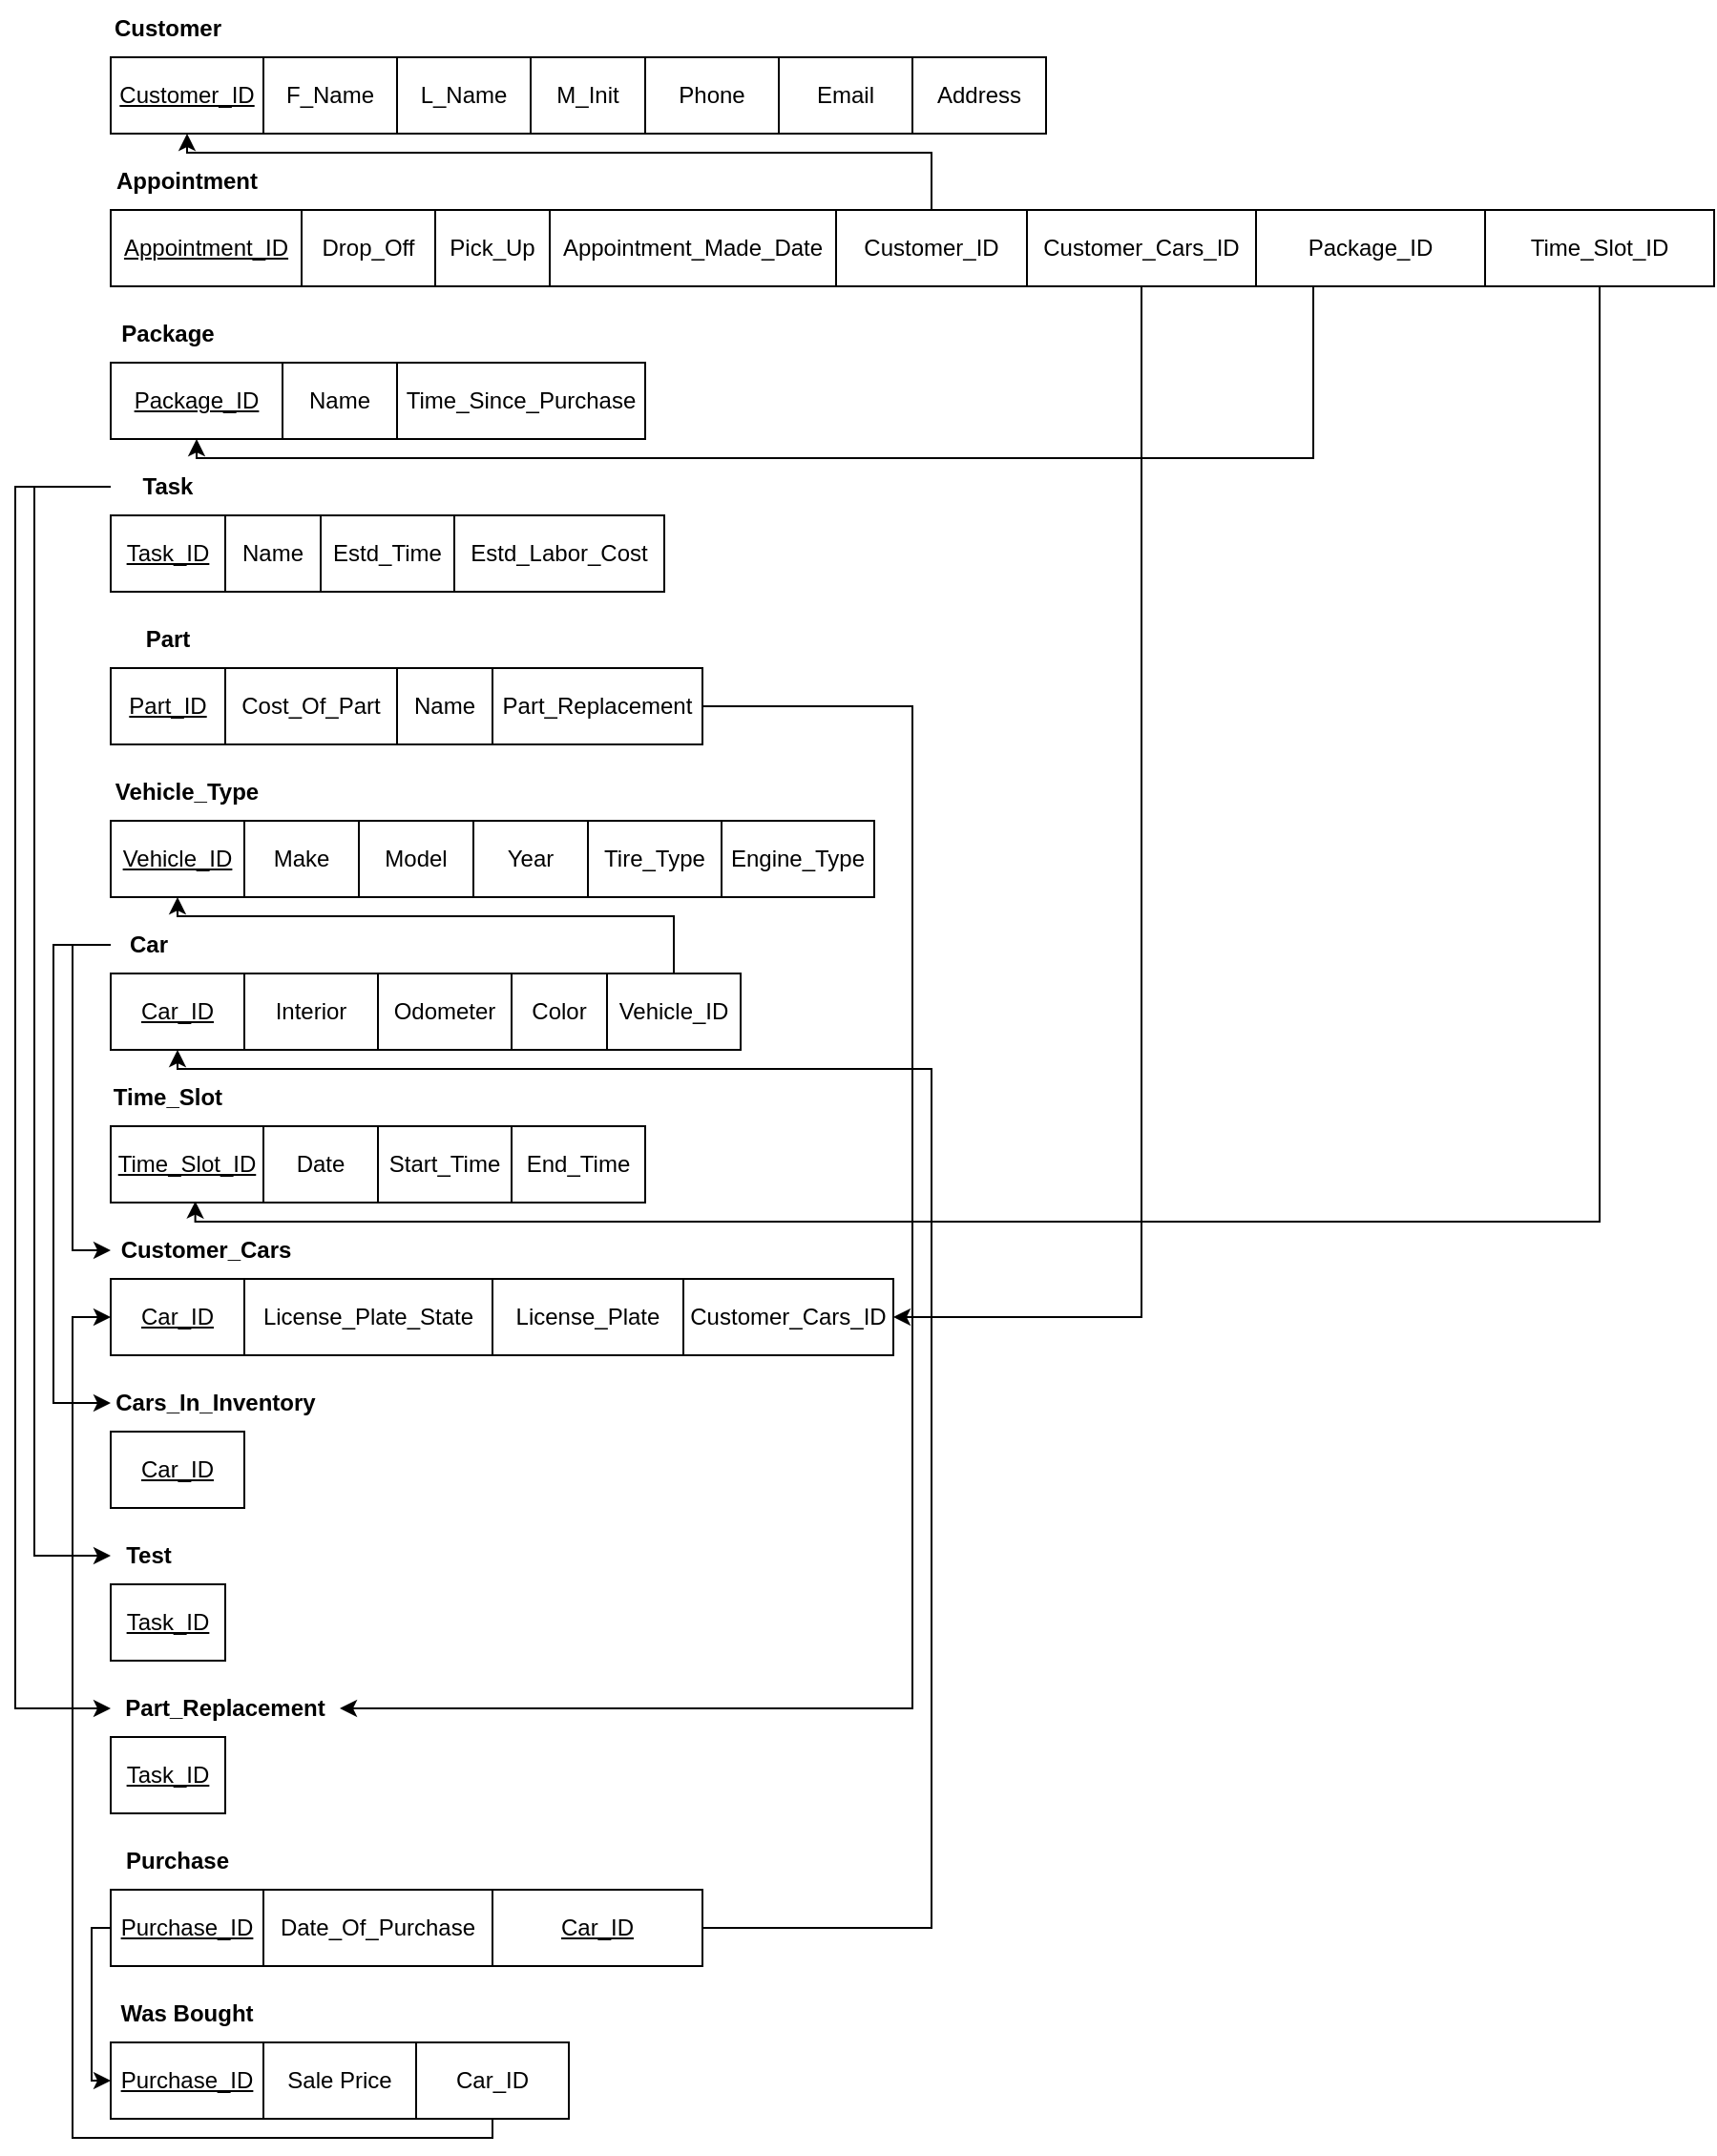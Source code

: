 <mxfile version="24.9.0">
  <diagram name="Page-1" id="OtSJ0cjfsR-jjIx_Txlz">
    <mxGraphModel dx="2035" dy="654" grid="1" gridSize="10" guides="1" tooltips="1" connect="1" arrows="1" fold="1" page="1" pageScale="1" pageWidth="850" pageHeight="1100" math="0" shadow="0">
      <root>
        <mxCell id="0" />
        <mxCell id="1" parent="0" />
        <mxCell id="oaFlQshyKjZFu2qwFtEv-1" value="&lt;u&gt;Customer_ID&lt;/u&gt;" style="rounded=0;whiteSpace=wrap;html=1;labelBackgroundColor=none;" vertex="1" parent="1">
          <mxGeometry x="40" y="40" width="80" height="40" as="geometry" />
        </mxCell>
        <mxCell id="oaFlQshyKjZFu2qwFtEv-2" value="F_Name" style="rounded=0;whiteSpace=wrap;html=1;labelBackgroundColor=none;" vertex="1" parent="1">
          <mxGeometry x="120" y="40" width="70" height="40" as="geometry" />
        </mxCell>
        <mxCell id="oaFlQshyKjZFu2qwFtEv-3" value="L_Name" style="rounded=0;whiteSpace=wrap;html=1;labelBackgroundColor=none;" vertex="1" parent="1">
          <mxGeometry x="190" y="40" width="70" height="40" as="geometry" />
        </mxCell>
        <mxCell id="oaFlQshyKjZFu2qwFtEv-4" value="Phone" style="rounded=0;whiteSpace=wrap;html=1;labelBackgroundColor=none;" vertex="1" parent="1">
          <mxGeometry x="320" y="40" width="70" height="40" as="geometry" />
        </mxCell>
        <mxCell id="oaFlQshyKjZFu2qwFtEv-5" value="Email" style="rounded=0;whiteSpace=wrap;html=1;labelBackgroundColor=none;" vertex="1" parent="1">
          <mxGeometry x="390" y="40" width="70" height="40" as="geometry" />
        </mxCell>
        <mxCell id="oaFlQshyKjZFu2qwFtEv-6" value="Address" style="rounded=0;whiteSpace=wrap;html=1;labelBackgroundColor=none;" vertex="1" parent="1">
          <mxGeometry x="460" y="40" width="70" height="40" as="geometry" />
        </mxCell>
        <mxCell id="oaFlQshyKjZFu2qwFtEv-7" value="M_Init" style="rounded=0;whiteSpace=wrap;html=1;labelBackgroundColor=none;" vertex="1" parent="1">
          <mxGeometry x="260" y="40" width="60" height="40" as="geometry" />
        </mxCell>
        <mxCell id="oaFlQshyKjZFu2qwFtEv-8" value="&lt;b&gt;Customer&lt;/b&gt;" style="text;html=1;align=center;verticalAlign=middle;whiteSpace=wrap;rounded=0;" vertex="1" parent="1">
          <mxGeometry x="40" y="10" width="60" height="30" as="geometry" />
        </mxCell>
        <mxCell id="oaFlQshyKjZFu2qwFtEv-9" value="&lt;u&gt;Appointment_ID&lt;/u&gt;" style="rounded=0;whiteSpace=wrap;html=1;labelBackgroundColor=none;" vertex="1" parent="1">
          <mxGeometry x="40" y="120" width="100" height="40" as="geometry" />
        </mxCell>
        <mxCell id="oaFlQshyKjZFu2qwFtEv-10" value="&lt;b&gt;Appointment&lt;/b&gt;" style="text;html=1;align=center;verticalAlign=middle;whiteSpace=wrap;rounded=0;" vertex="1" parent="1">
          <mxGeometry x="40" y="90" width="80" height="30" as="geometry" />
        </mxCell>
        <mxCell id="oaFlQshyKjZFu2qwFtEv-11" value="Drop_Off" style="rounded=0;whiteSpace=wrap;html=1;labelBackgroundColor=none;" vertex="1" parent="1">
          <mxGeometry x="140" y="120" width="70" height="40" as="geometry" />
        </mxCell>
        <mxCell id="oaFlQshyKjZFu2qwFtEv-12" value="Pick_Up" style="rounded=0;whiteSpace=wrap;html=1;labelBackgroundColor=none;" vertex="1" parent="1">
          <mxGeometry x="210" y="120" width="60" height="40" as="geometry" />
        </mxCell>
        <mxCell id="oaFlQshyKjZFu2qwFtEv-13" value="Appointment_Made_Date" style="rounded=0;whiteSpace=wrap;html=1;labelBackgroundColor=none;" vertex="1" parent="1">
          <mxGeometry x="270" y="120" width="150" height="40" as="geometry" />
        </mxCell>
        <mxCell id="oaFlQshyKjZFu2qwFtEv-14" value="&lt;b&gt;Package&lt;/b&gt;" style="text;html=1;align=center;verticalAlign=middle;whiteSpace=wrap;rounded=0;" vertex="1" parent="1">
          <mxGeometry x="40" y="170" width="60" height="30" as="geometry" />
        </mxCell>
        <mxCell id="oaFlQshyKjZFu2qwFtEv-15" value="&lt;u&gt;Package_ID&lt;/u&gt;" style="rounded=0;whiteSpace=wrap;html=1;labelBackgroundColor=none;" vertex="1" parent="1">
          <mxGeometry x="40" y="200" width="90" height="40" as="geometry" />
        </mxCell>
        <mxCell id="oaFlQshyKjZFu2qwFtEv-16" value="Name" style="rounded=0;whiteSpace=wrap;html=1;labelBackgroundColor=none;" vertex="1" parent="1">
          <mxGeometry x="130" y="200" width="60" height="40" as="geometry" />
        </mxCell>
        <mxCell id="oaFlQshyKjZFu2qwFtEv-17" value="Time_Since_Purchase" style="rounded=0;whiteSpace=wrap;html=1;labelBackgroundColor=none;" vertex="1" parent="1">
          <mxGeometry x="190" y="200" width="130" height="40" as="geometry" />
        </mxCell>
        <mxCell id="oaFlQshyKjZFu2qwFtEv-78" style="edgeStyle=orthogonalEdgeStyle;rounded=0;orthogonalLoop=1;jettySize=auto;html=1;entryX=0;entryY=0.5;entryDx=0;entryDy=0;" edge="1" parent="1" source="oaFlQshyKjZFu2qwFtEv-18" target="oaFlQshyKjZFu2qwFtEv-49">
          <mxGeometry relative="1" as="geometry">
            <Array as="points">
              <mxPoint y="265" />
              <mxPoint y="825" />
            </Array>
          </mxGeometry>
        </mxCell>
        <mxCell id="oaFlQshyKjZFu2qwFtEv-79" style="edgeStyle=orthogonalEdgeStyle;rounded=0;orthogonalLoop=1;jettySize=auto;html=1;entryX=0;entryY=0.5;entryDx=0;entryDy=0;" edge="1" parent="1" source="oaFlQshyKjZFu2qwFtEv-18" target="oaFlQshyKjZFu2qwFtEv-50">
          <mxGeometry relative="1" as="geometry">
            <Array as="points">
              <mxPoint x="-10" y="265" />
              <mxPoint x="-10" y="905" />
            </Array>
          </mxGeometry>
        </mxCell>
        <mxCell id="oaFlQshyKjZFu2qwFtEv-18" value="&lt;b&gt;Task&lt;/b&gt;" style="text;html=1;align=center;verticalAlign=middle;whiteSpace=wrap;rounded=0;" vertex="1" parent="1">
          <mxGeometry x="40" y="250" width="60" height="30" as="geometry" />
        </mxCell>
        <mxCell id="oaFlQshyKjZFu2qwFtEv-19" value="Task_ID" style="rounded=0;whiteSpace=wrap;html=1;labelBackgroundColor=none;fontStyle=4" vertex="1" parent="1">
          <mxGeometry x="40" y="280" width="60" height="40" as="geometry" />
        </mxCell>
        <mxCell id="oaFlQshyKjZFu2qwFtEv-20" value="Name" style="rounded=0;whiteSpace=wrap;html=1;labelBackgroundColor=none;" vertex="1" parent="1">
          <mxGeometry x="100" y="280" width="50" height="40" as="geometry" />
        </mxCell>
        <mxCell id="oaFlQshyKjZFu2qwFtEv-21" value="Estd_Time" style="rounded=0;whiteSpace=wrap;html=1;labelBackgroundColor=none;" vertex="1" parent="1">
          <mxGeometry x="150" y="280" width="70" height="40" as="geometry" />
        </mxCell>
        <mxCell id="oaFlQshyKjZFu2qwFtEv-22" value="Estd_Labor_Cost" style="rounded=0;whiteSpace=wrap;html=1;labelBackgroundColor=none;" vertex="1" parent="1">
          <mxGeometry x="220" y="280" width="110" height="40" as="geometry" />
        </mxCell>
        <mxCell id="oaFlQshyKjZFu2qwFtEv-23" value="&lt;b&gt;Part&lt;/b&gt;" style="text;html=1;align=center;verticalAlign=middle;whiteSpace=wrap;rounded=0;" vertex="1" parent="1">
          <mxGeometry x="40" y="330" width="60" height="30" as="geometry" />
        </mxCell>
        <mxCell id="oaFlQshyKjZFu2qwFtEv-24" value="&lt;u&gt;Part_ID&lt;/u&gt;" style="rounded=0;whiteSpace=wrap;html=1;labelBackgroundColor=none;" vertex="1" parent="1">
          <mxGeometry x="40" y="360" width="60" height="40" as="geometry" />
        </mxCell>
        <mxCell id="oaFlQshyKjZFu2qwFtEv-25" value="Cost_Of_Part" style="rounded=0;whiteSpace=wrap;html=1;labelBackgroundColor=none;" vertex="1" parent="1">
          <mxGeometry x="100" y="360" width="90" height="40" as="geometry" />
        </mxCell>
        <mxCell id="oaFlQshyKjZFu2qwFtEv-26" value="Name" style="rounded=0;whiteSpace=wrap;html=1;labelBackgroundColor=none;" vertex="1" parent="1">
          <mxGeometry x="190" y="360" width="50" height="40" as="geometry" />
        </mxCell>
        <mxCell id="oaFlQshyKjZFu2qwFtEv-27" value="&lt;b&gt;Vehicle_Type&lt;/b&gt;" style="text;html=1;align=center;verticalAlign=middle;whiteSpace=wrap;rounded=0;" vertex="1" parent="1">
          <mxGeometry x="40" y="410" width="80" height="30" as="geometry" />
        </mxCell>
        <mxCell id="oaFlQshyKjZFu2qwFtEv-28" value="Vehicle_ID" style="rounded=0;whiteSpace=wrap;html=1;labelBackgroundColor=none;fontStyle=4" vertex="1" parent="1">
          <mxGeometry x="40" y="440" width="70" height="40" as="geometry" />
        </mxCell>
        <mxCell id="oaFlQshyKjZFu2qwFtEv-29" value="Make" style="rounded=0;whiteSpace=wrap;html=1;labelBackgroundColor=none;" vertex="1" parent="1">
          <mxGeometry x="110" y="440" width="60" height="40" as="geometry" />
        </mxCell>
        <mxCell id="oaFlQshyKjZFu2qwFtEv-30" value="Model" style="rounded=0;whiteSpace=wrap;html=1;labelBackgroundColor=none;" vertex="1" parent="1">
          <mxGeometry x="170" y="440" width="60" height="40" as="geometry" />
        </mxCell>
        <mxCell id="oaFlQshyKjZFu2qwFtEv-31" value="Year" style="rounded=0;whiteSpace=wrap;html=1;labelBackgroundColor=none;" vertex="1" parent="1">
          <mxGeometry x="230" y="440" width="60" height="40" as="geometry" />
        </mxCell>
        <mxCell id="oaFlQshyKjZFu2qwFtEv-32" value="Tire_Type" style="rounded=0;whiteSpace=wrap;html=1;labelBackgroundColor=none;" vertex="1" parent="1">
          <mxGeometry x="290" y="440" width="70" height="40" as="geometry" />
        </mxCell>
        <mxCell id="oaFlQshyKjZFu2qwFtEv-33" value="Engine_Type" style="rounded=0;whiteSpace=wrap;html=1;labelBackgroundColor=none;" vertex="1" parent="1">
          <mxGeometry x="360" y="440" width="80" height="40" as="geometry" />
        </mxCell>
        <mxCell id="oaFlQshyKjZFu2qwFtEv-76" style="edgeStyle=orthogonalEdgeStyle;rounded=0;orthogonalLoop=1;jettySize=auto;html=1;entryX=0;entryY=0.5;entryDx=0;entryDy=0;" edge="1" parent="1" source="oaFlQshyKjZFu2qwFtEv-34" target="oaFlQshyKjZFu2qwFtEv-44">
          <mxGeometry relative="1" as="geometry">
            <Array as="points">
              <mxPoint x="20" y="505" />
              <mxPoint x="20" y="665" />
            </Array>
          </mxGeometry>
        </mxCell>
        <mxCell id="oaFlQshyKjZFu2qwFtEv-77" style="edgeStyle=orthogonalEdgeStyle;rounded=0;orthogonalLoop=1;jettySize=auto;html=1;entryX=0;entryY=0.5;entryDx=0;entryDy=0;" edge="1" parent="1" source="oaFlQshyKjZFu2qwFtEv-34" target="oaFlQshyKjZFu2qwFtEv-45">
          <mxGeometry relative="1" as="geometry">
            <Array as="points">
              <mxPoint x="10" y="505" />
              <mxPoint x="10" y="745" />
            </Array>
          </mxGeometry>
        </mxCell>
        <mxCell id="oaFlQshyKjZFu2qwFtEv-34" value="&lt;b&gt;Car&lt;/b&gt;" style="text;html=1;align=center;verticalAlign=middle;whiteSpace=wrap;rounded=0;" vertex="1" parent="1">
          <mxGeometry x="40" y="490" width="40" height="30" as="geometry" />
        </mxCell>
        <mxCell id="oaFlQshyKjZFu2qwFtEv-35" value="&lt;u&gt;Car_ID&lt;/u&gt;" style="rounded=0;whiteSpace=wrap;html=1;labelBackgroundColor=none;" vertex="1" parent="1">
          <mxGeometry x="40" y="520" width="70" height="40" as="geometry" />
        </mxCell>
        <mxCell id="oaFlQshyKjZFu2qwFtEv-36" value="Interior" style="rounded=0;whiteSpace=wrap;html=1;labelBackgroundColor=none;" vertex="1" parent="1">
          <mxGeometry x="110" y="520" width="70" height="40" as="geometry" />
        </mxCell>
        <mxCell id="oaFlQshyKjZFu2qwFtEv-37" value="Odometer" style="rounded=0;whiteSpace=wrap;html=1;labelBackgroundColor=none;" vertex="1" parent="1">
          <mxGeometry x="180" y="520" width="70" height="40" as="geometry" />
        </mxCell>
        <mxCell id="oaFlQshyKjZFu2qwFtEv-38" value="Color" style="rounded=0;whiteSpace=wrap;html=1;labelBackgroundColor=none;" vertex="1" parent="1">
          <mxGeometry x="250" y="520" width="50" height="40" as="geometry" />
        </mxCell>
        <mxCell id="oaFlQshyKjZFu2qwFtEv-39" value="&lt;b&gt;Time_Slot&lt;/b&gt;" style="text;html=1;align=center;verticalAlign=middle;whiteSpace=wrap;rounded=0;" vertex="1" parent="1">
          <mxGeometry x="40" y="570" width="60" height="30" as="geometry" />
        </mxCell>
        <mxCell id="oaFlQshyKjZFu2qwFtEv-40" value="Time_Slot_ID" style="rounded=0;whiteSpace=wrap;html=1;labelBackgroundColor=none;fontStyle=4" vertex="1" parent="1">
          <mxGeometry x="40" y="600" width="80" height="40" as="geometry" />
        </mxCell>
        <mxCell id="oaFlQshyKjZFu2qwFtEv-41" value="Date" style="rounded=0;whiteSpace=wrap;html=1;labelBackgroundColor=none;" vertex="1" parent="1">
          <mxGeometry x="120" y="600" width="60" height="40" as="geometry" />
        </mxCell>
        <mxCell id="oaFlQshyKjZFu2qwFtEv-42" value="Start_Time" style="rounded=0;whiteSpace=wrap;html=1;labelBackgroundColor=none;" vertex="1" parent="1">
          <mxGeometry x="180" y="600" width="70" height="40" as="geometry" />
        </mxCell>
        <mxCell id="oaFlQshyKjZFu2qwFtEv-43" value="End_Time" style="rounded=0;whiteSpace=wrap;html=1;labelBackgroundColor=none;" vertex="1" parent="1">
          <mxGeometry x="250" y="600" width="70" height="40" as="geometry" />
        </mxCell>
        <mxCell id="oaFlQshyKjZFu2qwFtEv-44" value="&lt;b&gt;Customer_Cars&lt;/b&gt;" style="text;html=1;align=center;verticalAlign=middle;whiteSpace=wrap;rounded=0;" vertex="1" parent="1">
          <mxGeometry x="40" y="650" width="100" height="30" as="geometry" />
        </mxCell>
        <mxCell id="oaFlQshyKjZFu2qwFtEv-45" value="&lt;b&gt;Cars_In_Inventory&lt;/b&gt;" style="text;html=1;align=center;verticalAlign=middle;whiteSpace=wrap;rounded=0;" vertex="1" parent="1">
          <mxGeometry x="40" y="730" width="110" height="30" as="geometry" />
        </mxCell>
        <mxCell id="oaFlQshyKjZFu2qwFtEv-46" value="License_Plate_State" style="rounded=0;whiteSpace=wrap;html=1;labelBackgroundColor=none;" vertex="1" parent="1">
          <mxGeometry x="110" y="680" width="130" height="40" as="geometry" />
        </mxCell>
        <mxCell id="oaFlQshyKjZFu2qwFtEv-48" value="License_Plate" style="rounded=0;whiteSpace=wrap;html=1;labelBackgroundColor=none;" vertex="1" parent="1">
          <mxGeometry x="240" y="680" width="100" height="40" as="geometry" />
        </mxCell>
        <mxCell id="oaFlQshyKjZFu2qwFtEv-49" value="&lt;b&gt;Test&lt;/b&gt;" style="text;html=1;align=center;verticalAlign=middle;whiteSpace=wrap;rounded=0;" vertex="1" parent="1">
          <mxGeometry x="40" y="810" width="40" height="30" as="geometry" />
        </mxCell>
        <mxCell id="oaFlQshyKjZFu2qwFtEv-50" value="&lt;b&gt;Part_Replacement&lt;/b&gt;" style="text;html=1;align=center;verticalAlign=middle;whiteSpace=wrap;rounded=0;" vertex="1" parent="1">
          <mxGeometry x="40" y="890" width="120" height="30" as="geometry" />
        </mxCell>
        <mxCell id="oaFlQshyKjZFu2qwFtEv-51" value="&lt;b&gt;Purchase&lt;/b&gt;" style="text;html=1;align=center;verticalAlign=middle;whiteSpace=wrap;rounded=0;" vertex="1" parent="1">
          <mxGeometry x="40" y="970" width="70" height="30" as="geometry" />
        </mxCell>
        <mxCell id="oaFlQshyKjZFu2qwFtEv-92" style="edgeStyle=orthogonalEdgeStyle;rounded=0;orthogonalLoop=1;jettySize=auto;html=1;entryX=0;entryY=0.5;entryDx=0;entryDy=0;" edge="1" parent="1" source="oaFlQshyKjZFu2qwFtEv-52" target="oaFlQshyKjZFu2qwFtEv-88">
          <mxGeometry relative="1" as="geometry">
            <Array as="points">
              <mxPoint x="30" y="1020" />
              <mxPoint x="30" y="1100" />
            </Array>
          </mxGeometry>
        </mxCell>
        <mxCell id="oaFlQshyKjZFu2qwFtEv-52" value="Purchase_ID" style="rounded=0;whiteSpace=wrap;html=1;labelBackgroundColor=none;fontStyle=4" vertex="1" parent="1">
          <mxGeometry x="40" y="1000" width="80" height="40" as="geometry" />
        </mxCell>
        <mxCell id="oaFlQshyKjZFu2qwFtEv-53" value="Date_Of_Purchase" style="rounded=0;whiteSpace=wrap;html=1;labelBackgroundColor=none;" vertex="1" parent="1">
          <mxGeometry x="120" y="1000" width="120" height="40" as="geometry" />
        </mxCell>
        <mxCell id="oaFlQshyKjZFu2qwFtEv-57" style="edgeStyle=orthogonalEdgeStyle;rounded=0;orthogonalLoop=1;jettySize=auto;html=1;entryX=0.5;entryY=1;entryDx=0;entryDy=0;" edge="1" parent="1" source="oaFlQshyKjZFu2qwFtEv-56" target="oaFlQshyKjZFu2qwFtEv-1">
          <mxGeometry relative="1" as="geometry">
            <Array as="points">
              <mxPoint x="470" y="90" />
              <mxPoint x="80" y="90" />
            </Array>
          </mxGeometry>
        </mxCell>
        <mxCell id="oaFlQshyKjZFu2qwFtEv-56" value="Customer_ID" style="rounded=0;whiteSpace=wrap;html=1;labelBackgroundColor=none;" vertex="1" parent="1">
          <mxGeometry x="420" y="120" width="100" height="40" as="geometry" />
        </mxCell>
        <mxCell id="oaFlQshyKjZFu2qwFtEv-60" style="edgeStyle=orthogonalEdgeStyle;rounded=0;orthogonalLoop=1;jettySize=auto;html=1;entryX=0.5;entryY=1;entryDx=0;entryDy=0;" edge="1" parent="1" source="oaFlQshyKjZFu2qwFtEv-58" target="oaFlQshyKjZFu2qwFtEv-35">
          <mxGeometry relative="1" as="geometry">
            <Array as="points">
              <mxPoint x="470" y="1020" />
              <mxPoint x="470" y="570" />
              <mxPoint x="75" y="570" />
            </Array>
          </mxGeometry>
        </mxCell>
        <mxCell id="oaFlQshyKjZFu2qwFtEv-58" value="&lt;u&gt;Car_ID&lt;/u&gt;" style="rounded=0;whiteSpace=wrap;html=1;labelBackgroundColor=none;" vertex="1" parent="1">
          <mxGeometry x="240" y="1000" width="110" height="40" as="geometry" />
        </mxCell>
        <mxCell id="oaFlQshyKjZFu2qwFtEv-59" value="Customer_Cars_ID" style="rounded=0;whiteSpace=wrap;html=1;labelBackgroundColor=none;" vertex="1" parent="1">
          <mxGeometry x="340" y="680" width="110" height="40" as="geometry" />
        </mxCell>
        <mxCell id="oaFlQshyKjZFu2qwFtEv-62" style="edgeStyle=orthogonalEdgeStyle;rounded=0;orthogonalLoop=1;jettySize=auto;html=1;entryX=1;entryY=0.5;entryDx=0;entryDy=0;" edge="1" parent="1" source="oaFlQshyKjZFu2qwFtEv-61" target="oaFlQshyKjZFu2qwFtEv-59">
          <mxGeometry relative="1" as="geometry">
            <Array as="points">
              <mxPoint x="580" y="700" />
            </Array>
          </mxGeometry>
        </mxCell>
        <mxCell id="oaFlQshyKjZFu2qwFtEv-61" value="Customer_Cars_ID" style="rounded=0;whiteSpace=wrap;html=1;labelBackgroundColor=none;" vertex="1" parent="1">
          <mxGeometry x="520" y="120" width="120" height="40" as="geometry" />
        </mxCell>
        <mxCell id="oaFlQshyKjZFu2qwFtEv-64" style="edgeStyle=orthogonalEdgeStyle;rounded=0;orthogonalLoop=1;jettySize=auto;html=1;entryX=0.5;entryY=1;entryDx=0;entryDy=0;exitX=0.25;exitY=1;exitDx=0;exitDy=0;" edge="1" parent="1" source="oaFlQshyKjZFu2qwFtEv-63" target="oaFlQshyKjZFu2qwFtEv-15">
          <mxGeometry relative="1" as="geometry">
            <Array as="points">
              <mxPoint x="670" y="250" />
              <mxPoint x="85" y="250" />
            </Array>
          </mxGeometry>
        </mxCell>
        <mxCell id="oaFlQshyKjZFu2qwFtEv-63" value="Package_ID" style="rounded=0;whiteSpace=wrap;html=1;labelBackgroundColor=none;" vertex="1" parent="1">
          <mxGeometry x="640" y="120" width="120" height="40" as="geometry" />
        </mxCell>
        <mxCell id="oaFlQshyKjZFu2qwFtEv-70" style="edgeStyle=orthogonalEdgeStyle;rounded=0;orthogonalLoop=1;jettySize=auto;html=1;entryX=1;entryY=0.5;entryDx=0;entryDy=0;" edge="1" parent="1" source="oaFlQshyKjZFu2qwFtEv-67" target="oaFlQshyKjZFu2qwFtEv-50">
          <mxGeometry relative="1" as="geometry">
            <mxPoint x="170" y="940" as="targetPoint" />
            <Array as="points">
              <mxPoint x="460" y="380" />
              <mxPoint x="460" y="905" />
            </Array>
          </mxGeometry>
        </mxCell>
        <mxCell id="oaFlQshyKjZFu2qwFtEv-67" value="Part_Replacement" style="rounded=0;whiteSpace=wrap;html=1;labelBackgroundColor=none;" vertex="1" parent="1">
          <mxGeometry x="240" y="360" width="110" height="40" as="geometry" />
        </mxCell>
        <mxCell id="oaFlQshyKjZFu2qwFtEv-72" style="edgeStyle=orthogonalEdgeStyle;rounded=0;orthogonalLoop=1;jettySize=auto;html=1;entryX=0.5;entryY=1;entryDx=0;entryDy=0;" edge="1" parent="1" source="oaFlQshyKjZFu2qwFtEv-71" target="oaFlQshyKjZFu2qwFtEv-28">
          <mxGeometry relative="1" as="geometry">
            <Array as="points">
              <mxPoint x="335" y="490" />
              <mxPoint x="75" y="490" />
            </Array>
          </mxGeometry>
        </mxCell>
        <mxCell id="oaFlQshyKjZFu2qwFtEv-71" value="Vehicle_ID" style="rounded=0;whiteSpace=wrap;html=1;labelBackgroundColor=none;" vertex="1" parent="1">
          <mxGeometry x="300" y="520" width="70" height="40" as="geometry" />
        </mxCell>
        <mxCell id="oaFlQshyKjZFu2qwFtEv-74" value="Time_Slot_ID" style="rounded=0;whiteSpace=wrap;html=1;labelBackgroundColor=none;" vertex="1" parent="1">
          <mxGeometry x="760" y="120" width="120" height="40" as="geometry" />
        </mxCell>
        <mxCell id="oaFlQshyKjZFu2qwFtEv-75" style="edgeStyle=orthogonalEdgeStyle;rounded=0;orthogonalLoop=1;jettySize=auto;html=1;entryX=0.554;entryY=0.983;entryDx=0;entryDy=0;entryPerimeter=0;" edge="1" parent="1" source="oaFlQshyKjZFu2qwFtEv-74" target="oaFlQshyKjZFu2qwFtEv-40">
          <mxGeometry relative="1" as="geometry">
            <Array as="points">
              <mxPoint x="820" y="650" />
              <mxPoint x="84" y="650" />
            </Array>
          </mxGeometry>
        </mxCell>
        <mxCell id="oaFlQshyKjZFu2qwFtEv-81" value="&lt;u&gt;Car_ID&lt;/u&gt;" style="rounded=0;whiteSpace=wrap;html=1;labelBackgroundColor=none;" vertex="1" parent="1">
          <mxGeometry x="40" y="760" width="70" height="40" as="geometry" />
        </mxCell>
        <mxCell id="oaFlQshyKjZFu2qwFtEv-84" value="&lt;u&gt;Car_ID&lt;/u&gt;" style="rounded=0;whiteSpace=wrap;html=1;labelBackgroundColor=none;" vertex="1" parent="1">
          <mxGeometry x="40" y="680" width="70" height="40" as="geometry" />
        </mxCell>
        <mxCell id="oaFlQshyKjZFu2qwFtEv-85" value="&lt;u&gt;Task_ID&lt;/u&gt;" style="rounded=0;whiteSpace=wrap;html=1;labelBackgroundColor=none;" vertex="1" parent="1">
          <mxGeometry x="40" y="840" width="60" height="40" as="geometry" />
        </mxCell>
        <mxCell id="oaFlQshyKjZFu2qwFtEv-86" value="&lt;u&gt;Task_ID&lt;/u&gt;" style="rounded=0;whiteSpace=wrap;html=1;labelBackgroundColor=none;" vertex="1" parent="1">
          <mxGeometry x="40" y="920" width="60" height="40" as="geometry" />
        </mxCell>
        <mxCell id="oaFlQshyKjZFu2qwFtEv-87" value="&lt;b&gt;Was Bought&lt;/b&gt;" style="text;html=1;align=center;verticalAlign=middle;whiteSpace=wrap;rounded=0;" vertex="1" parent="1">
          <mxGeometry x="40" y="1050" width="80" height="30" as="geometry" />
        </mxCell>
        <mxCell id="oaFlQshyKjZFu2qwFtEv-88" value="&lt;u&gt;Purchase_ID&lt;/u&gt;" style="rounded=0;whiteSpace=wrap;html=1;labelBackgroundColor=none;" vertex="1" parent="1">
          <mxGeometry x="40" y="1080" width="80" height="40" as="geometry" />
        </mxCell>
        <mxCell id="oaFlQshyKjZFu2qwFtEv-89" value="Sale Price" style="rounded=0;whiteSpace=wrap;html=1;labelBackgroundColor=none;" vertex="1" parent="1">
          <mxGeometry x="120" y="1080" width="80" height="40" as="geometry" />
        </mxCell>
        <mxCell id="oaFlQshyKjZFu2qwFtEv-91" style="edgeStyle=orthogonalEdgeStyle;rounded=0;orthogonalLoop=1;jettySize=auto;html=1;entryX=0;entryY=0.5;entryDx=0;entryDy=0;" edge="1" parent="1" source="oaFlQshyKjZFu2qwFtEv-90" target="oaFlQshyKjZFu2qwFtEv-84">
          <mxGeometry relative="1" as="geometry">
            <Array as="points">
              <mxPoint x="240" y="1130" />
              <mxPoint x="20" y="1130" />
              <mxPoint x="20" y="700" />
            </Array>
          </mxGeometry>
        </mxCell>
        <mxCell id="oaFlQshyKjZFu2qwFtEv-90" value="Car_ID" style="rounded=0;whiteSpace=wrap;html=1;labelBackgroundColor=none;" vertex="1" parent="1">
          <mxGeometry x="200" y="1080" width="80" height="40" as="geometry" />
        </mxCell>
      </root>
    </mxGraphModel>
  </diagram>
</mxfile>
